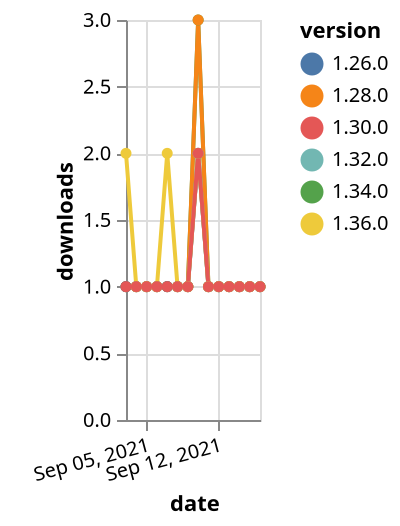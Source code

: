 {"$schema": "https://vega.github.io/schema/vega-lite/v5.json", "description": "A simple bar chart with embedded data.", "data": {"values": [{"date": "2021-09-03", "total": 201, "delta": 1, "version": "1.34.0"}, {"date": "2021-09-04", "total": 202, "delta": 1, "version": "1.34.0"}, {"date": "2021-09-05", "total": 203, "delta": 1, "version": "1.34.0"}, {"date": "2021-09-06", "total": 204, "delta": 1, "version": "1.34.0"}, {"date": "2021-09-07", "total": 205, "delta": 1, "version": "1.34.0"}, {"date": "2021-09-08", "total": 206, "delta": 1, "version": "1.34.0"}, {"date": "2021-09-09", "total": 207, "delta": 1, "version": "1.34.0"}, {"date": "2021-09-10", "total": 210, "delta": 3, "version": "1.34.0"}, {"date": "2021-09-11", "total": 211, "delta": 1, "version": "1.34.0"}, {"date": "2021-09-12", "total": 212, "delta": 1, "version": "1.34.0"}, {"date": "2021-09-13", "total": 213, "delta": 1, "version": "1.34.0"}, {"date": "2021-09-14", "total": 214, "delta": 1, "version": "1.34.0"}, {"date": "2021-09-15", "total": 215, "delta": 1, "version": "1.34.0"}, {"date": "2021-09-16", "total": 216, "delta": 1, "version": "1.34.0"}, {"date": "2021-09-03", "total": 172, "delta": 1, "version": "1.32.0"}, {"date": "2021-09-04", "total": 173, "delta": 1, "version": "1.32.0"}, {"date": "2021-09-05", "total": 174, "delta": 1, "version": "1.32.0"}, {"date": "2021-09-06", "total": 175, "delta": 1, "version": "1.32.0"}, {"date": "2021-09-07", "total": 176, "delta": 1, "version": "1.32.0"}, {"date": "2021-09-08", "total": 177, "delta": 1, "version": "1.32.0"}, {"date": "2021-09-09", "total": 178, "delta": 1, "version": "1.32.0"}, {"date": "2021-09-10", "total": 180, "delta": 2, "version": "1.32.0"}, {"date": "2021-09-11", "total": 181, "delta": 1, "version": "1.32.0"}, {"date": "2021-09-12", "total": 182, "delta": 1, "version": "1.32.0"}, {"date": "2021-09-13", "total": 183, "delta": 1, "version": "1.32.0"}, {"date": "2021-09-14", "total": 184, "delta": 1, "version": "1.32.0"}, {"date": "2021-09-15", "total": 185, "delta": 1, "version": "1.32.0"}, {"date": "2021-09-16", "total": 186, "delta": 1, "version": "1.32.0"}, {"date": "2021-09-03", "total": 351, "delta": 1, "version": "1.28.0"}, {"date": "2021-09-04", "total": 352, "delta": 1, "version": "1.28.0"}, {"date": "2021-09-05", "total": 353, "delta": 1, "version": "1.28.0"}, {"date": "2021-09-06", "total": 354, "delta": 1, "version": "1.28.0"}, {"date": "2021-09-07", "total": 355, "delta": 1, "version": "1.28.0"}, {"date": "2021-09-08", "total": 356, "delta": 1, "version": "1.28.0"}, {"date": "2021-09-09", "total": 357, "delta": 1, "version": "1.28.0"}, {"date": "2021-09-10", "total": 360, "delta": 3, "version": "1.28.0"}, {"date": "2021-09-11", "total": 361, "delta": 1, "version": "1.28.0"}, {"date": "2021-09-12", "total": 362, "delta": 1, "version": "1.28.0"}, {"date": "2021-09-13", "total": 363, "delta": 1, "version": "1.28.0"}, {"date": "2021-09-14", "total": 364, "delta": 1, "version": "1.28.0"}, {"date": "2021-09-15", "total": 365, "delta": 1, "version": "1.28.0"}, {"date": "2021-09-16", "total": 366, "delta": 1, "version": "1.28.0"}, {"date": "2021-09-03", "total": 248, "delta": 1, "version": "1.26.0"}, {"date": "2021-09-04", "total": 249, "delta": 1, "version": "1.26.0"}, {"date": "2021-09-05", "total": 250, "delta": 1, "version": "1.26.0"}, {"date": "2021-09-06", "total": 251, "delta": 1, "version": "1.26.0"}, {"date": "2021-09-07", "total": 252, "delta": 1, "version": "1.26.0"}, {"date": "2021-09-08", "total": 253, "delta": 1, "version": "1.26.0"}, {"date": "2021-09-09", "total": 254, "delta": 1, "version": "1.26.0"}, {"date": "2021-09-10", "total": 256, "delta": 2, "version": "1.26.0"}, {"date": "2021-09-11", "total": 257, "delta": 1, "version": "1.26.0"}, {"date": "2021-09-12", "total": 258, "delta": 1, "version": "1.26.0"}, {"date": "2021-09-13", "total": 259, "delta": 1, "version": "1.26.0"}, {"date": "2021-09-14", "total": 260, "delta": 1, "version": "1.26.0"}, {"date": "2021-09-15", "total": 261, "delta": 1, "version": "1.26.0"}, {"date": "2021-09-16", "total": 262, "delta": 1, "version": "1.26.0"}, {"date": "2021-09-03", "total": 128, "delta": 2, "version": "1.36.0"}, {"date": "2021-09-04", "total": 129, "delta": 1, "version": "1.36.0"}, {"date": "2021-09-05", "total": 130, "delta": 1, "version": "1.36.0"}, {"date": "2021-09-06", "total": 131, "delta": 1, "version": "1.36.0"}, {"date": "2021-09-07", "total": 133, "delta": 2, "version": "1.36.0"}, {"date": "2021-09-08", "total": 134, "delta": 1, "version": "1.36.0"}, {"date": "2021-09-09", "total": 135, "delta": 1, "version": "1.36.0"}, {"date": "2021-09-10", "total": 137, "delta": 2, "version": "1.36.0"}, {"date": "2021-09-11", "total": 138, "delta": 1, "version": "1.36.0"}, {"date": "2021-09-12", "total": 139, "delta": 1, "version": "1.36.0"}, {"date": "2021-09-13", "total": 140, "delta": 1, "version": "1.36.0"}, {"date": "2021-09-14", "total": 141, "delta": 1, "version": "1.36.0"}, {"date": "2021-09-15", "total": 142, "delta": 1, "version": "1.36.0"}, {"date": "2021-09-16", "total": 143, "delta": 1, "version": "1.36.0"}, {"date": "2021-09-03", "total": 191, "delta": 1, "version": "1.30.0"}, {"date": "2021-09-04", "total": 192, "delta": 1, "version": "1.30.0"}, {"date": "2021-09-05", "total": 193, "delta": 1, "version": "1.30.0"}, {"date": "2021-09-06", "total": 194, "delta": 1, "version": "1.30.0"}, {"date": "2021-09-07", "total": 195, "delta": 1, "version": "1.30.0"}, {"date": "2021-09-08", "total": 196, "delta": 1, "version": "1.30.0"}, {"date": "2021-09-09", "total": 197, "delta": 1, "version": "1.30.0"}, {"date": "2021-09-10", "total": 199, "delta": 2, "version": "1.30.0"}, {"date": "2021-09-11", "total": 200, "delta": 1, "version": "1.30.0"}, {"date": "2021-09-12", "total": 201, "delta": 1, "version": "1.30.0"}, {"date": "2021-09-13", "total": 202, "delta": 1, "version": "1.30.0"}, {"date": "2021-09-14", "total": 203, "delta": 1, "version": "1.30.0"}, {"date": "2021-09-15", "total": 204, "delta": 1, "version": "1.30.0"}, {"date": "2021-09-16", "total": 205, "delta": 1, "version": "1.30.0"}]}, "width": "container", "mark": {"type": "line", "point": {"filled": true}}, "encoding": {"x": {"field": "date", "type": "temporal", "timeUnit": "yearmonthdate", "title": "date", "axis": {"labelAngle": -15}}, "y": {"field": "delta", "type": "quantitative", "title": "downloads"}, "color": {"field": "version", "type": "nominal"}, "tooltip": {"field": "delta"}}}